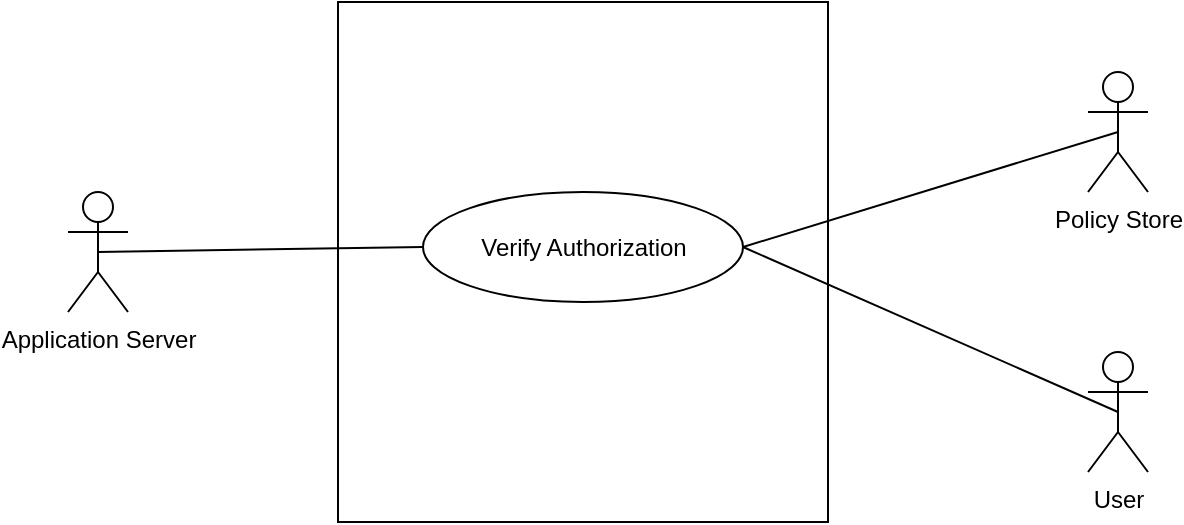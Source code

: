 <mxfile version="10.8.9" type="device"><diagram id="xtYenbFzVcdXd-eqc_tq" name="Page-1"><mxGraphModel dx="840" dy="403" grid="1" gridSize="10" guides="1" tooltips="1" connect="1" arrows="1" fold="1" page="1" pageScale="1" pageWidth="850" pageHeight="1100" math="0" shadow="0"><root><mxCell id="0"/><mxCell id="1" parent="0"/><mxCell id="DmzaBgTc3qK1aTIq6MNG-1" value="" style="rounded=0;whiteSpace=wrap;html=1;" vertex="1" parent="1"><mxGeometry x="365" y="100" width="245" height="260" as="geometry"/></mxCell><mxCell id="DmzaBgTc3qK1aTIq6MNG-2" value="Verify Authorization" style="ellipse;whiteSpace=wrap;html=1;" vertex="1" parent="1"><mxGeometry x="407.5" y="195" width="160" height="55" as="geometry"/></mxCell><mxCell id="DmzaBgTc3qK1aTIq6MNG-3" value="Application Server" style="shape=umlActor;verticalLabelPosition=bottom;labelBackgroundColor=#ffffff;verticalAlign=top;html=1;outlineConnect=0;" vertex="1" parent="1"><mxGeometry x="230" y="195" width="30" height="60" as="geometry"/></mxCell><mxCell id="DmzaBgTc3qK1aTIq6MNG-4" value="" style="endArrow=none;html=1;exitX=0.5;exitY=0.5;exitDx=0;exitDy=0;exitPerimeter=0;entryX=0;entryY=0.5;entryDx=0;entryDy=0;" edge="1" parent="1" source="DmzaBgTc3qK1aTIq6MNG-3" target="DmzaBgTc3qK1aTIq6MNG-2"><mxGeometry width="50" height="50" relative="1" as="geometry"><mxPoint x="320" y="260" as="sourcePoint"/><mxPoint x="370" y="210" as="targetPoint"/></mxGeometry></mxCell><mxCell id="DmzaBgTc3qK1aTIq6MNG-5" value="Policy Store" style="shape=umlActor;verticalLabelPosition=bottom;labelBackgroundColor=#ffffff;verticalAlign=top;html=1;outlineConnect=0;" vertex="1" parent="1"><mxGeometry x="740" y="135" width="30" height="60" as="geometry"/></mxCell><mxCell id="DmzaBgTc3qK1aTIq6MNG-7" value="User" style="shape=umlActor;verticalLabelPosition=bottom;labelBackgroundColor=#ffffff;verticalAlign=top;html=1;outlineConnect=0;" vertex="1" parent="1"><mxGeometry x="740" y="275" width="30" height="60" as="geometry"/></mxCell><mxCell id="DmzaBgTc3qK1aTIq6MNG-6" value="" style="endArrow=none;html=1;exitX=1;exitY=0.5;exitDx=0;exitDy=0;entryX=0.5;entryY=0.5;entryDx=0;entryDy=0;entryPerimeter=0;" edge="1" parent="1" source="DmzaBgTc3qK1aTIq6MNG-2" target="DmzaBgTc3qK1aTIq6MNG-5"><mxGeometry width="50" height="50" relative="1" as="geometry"><mxPoint x="650" y="270" as="sourcePoint"/><mxPoint x="700" y="220" as="targetPoint"/></mxGeometry></mxCell><mxCell id="DmzaBgTc3qK1aTIq6MNG-9" value="" style="endArrow=none;html=1;exitX=1;exitY=0.5;exitDx=0;exitDy=0;entryX=0.5;entryY=0.5;entryDx=0;entryDy=0;entryPerimeter=0;" edge="1" parent="1" source="DmzaBgTc3qK1aTIq6MNG-2" target="DmzaBgTc3qK1aTIq6MNG-7"><mxGeometry width="50" height="50" relative="1" as="geometry"><mxPoint x="590" y="233" as="sourcePoint"/><mxPoint x="765" y="175" as="targetPoint"/></mxGeometry></mxCell></root></mxGraphModel></diagram></mxfile>